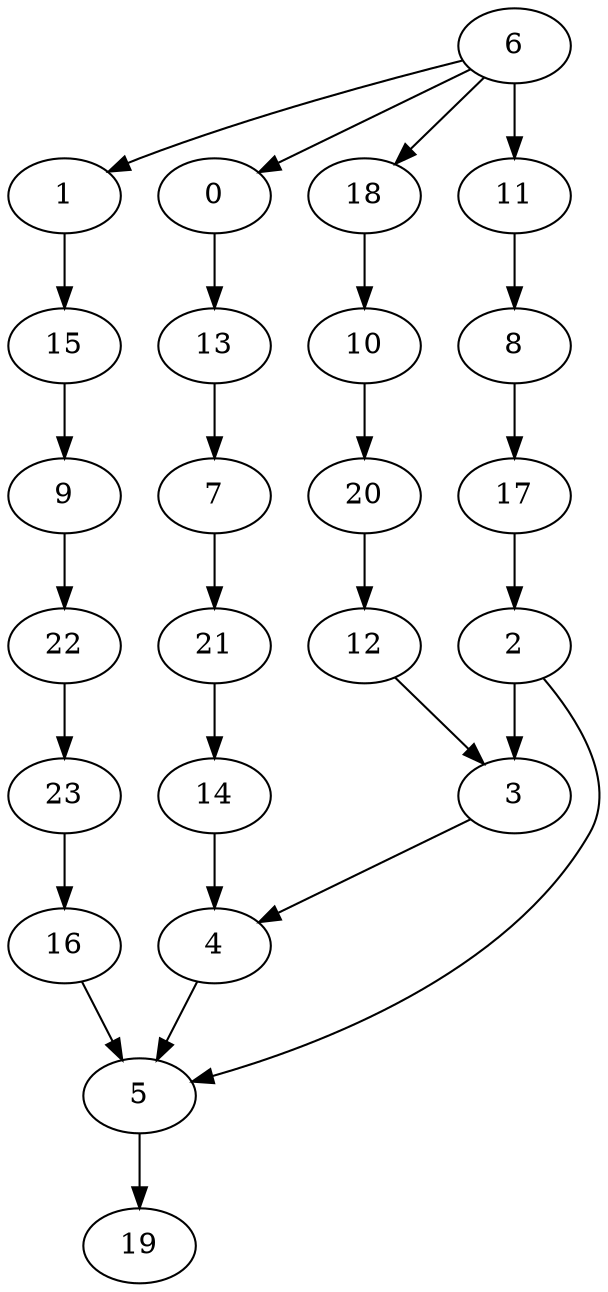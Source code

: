 digraph g {
0;
1;
2;
3;
4;
5;
6;
7;
8;
9;
10;
11;
12;
13;
14;
15;
16;
17;
18;
19;
20;
21;
22;
23;
0 -> 13 [weight=0];
1 -> 15 [weight=0];
2 -> 3 [weight=1];
2 -> 5 [weight=0];
3 -> 4 [weight=0];
4 -> 5 [weight=1];
5 -> 19 [weight=0];
6 -> 18 [weight=0];
6 -> 11 [weight=1];
6 -> 0 [weight=0];
6 -> 1 [weight=0];
7 -> 21 [weight=0];
8 -> 17 [weight=0];
9 -> 22 [weight=0];
10 -> 20 [weight=0];
11 -> 8 [weight=0];
12 -> 3 [weight=0];
13 -> 7 [weight=0];
14 -> 4 [weight=0];
15 -> 9 [weight=0];
16 -> 5 [weight=1];
17 -> 2 [weight=0];
18 -> 10 [weight=0];
20 -> 12 [weight=0];
21 -> 14 [weight=0];
22 -> 23 [weight=0];
23 -> 16 [weight=0];
}
